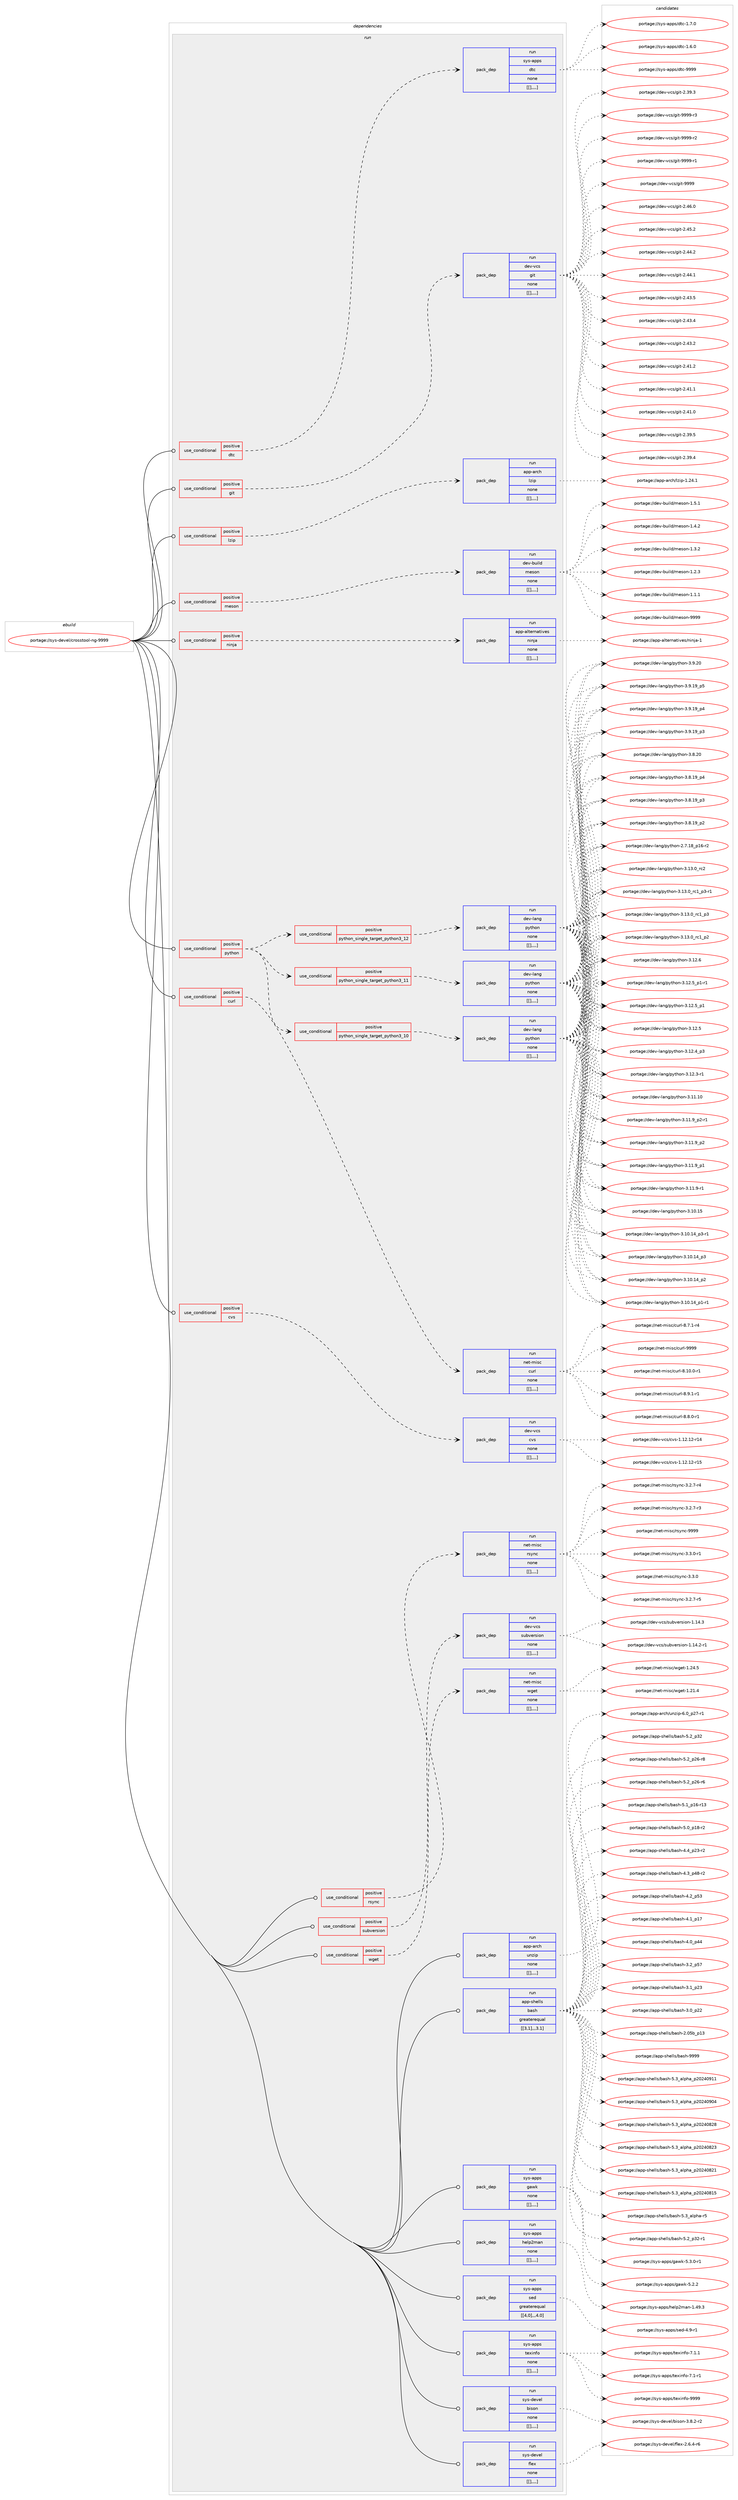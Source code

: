 digraph prolog {

# *************
# Graph options
# *************

newrank=true;
concentrate=true;
compound=true;
graph [rankdir=LR,fontname=Helvetica,fontsize=10,ranksep=1.5];#, ranksep=2.5, nodesep=0.2];
edge  [arrowhead=vee];
node  [fontname=Helvetica,fontsize=10];

# **********
# The ebuild
# **********

subgraph cluster_leftcol {
color=gray;
label=<<i>ebuild</i>>;
id [label="portage://sys-devel/crosstool-ng-9999", color=red, width=4, href="../sys-devel/crosstool-ng-9999.svg"];
}

# ****************
# The dependencies
# ****************

subgraph cluster_midcol {
color=gray;
label=<<i>dependencies</i>>;
subgraph cluster_compile {
fillcolor="#eeeeee";
style=filled;
label=<<i>compile</i>>;
}
subgraph cluster_compileandrun {
fillcolor="#eeeeee";
style=filled;
label=<<i>compile and run</i>>;
}
subgraph cluster_run {
fillcolor="#eeeeee";
style=filled;
label=<<i>run</i>>;
subgraph cond119744 {
dependency451014 [label=<<TABLE BORDER="0" CELLBORDER="1" CELLSPACING="0" CELLPADDING="4"><TR><TD ROWSPAN="3" CELLPADDING="10">use_conditional</TD></TR><TR><TD>positive</TD></TR><TR><TD>curl</TD></TR></TABLE>>, shape=none, color=red];
subgraph pack328189 {
dependency451015 [label=<<TABLE BORDER="0" CELLBORDER="1" CELLSPACING="0" CELLPADDING="4" WIDTH="220"><TR><TD ROWSPAN="6" CELLPADDING="30">pack_dep</TD></TR><TR><TD WIDTH="110">run</TD></TR><TR><TD>net-misc</TD></TR><TR><TD>curl</TD></TR><TR><TD>none</TD></TR><TR><TD>[[],,,,]</TD></TR></TABLE>>, shape=none, color=blue];
}
dependency451014:e -> dependency451015:w [weight=20,style="dashed",arrowhead="vee"];
}
id:e -> dependency451014:w [weight=20,style="solid",arrowhead="odot"];
subgraph cond119745 {
dependency451016 [label=<<TABLE BORDER="0" CELLBORDER="1" CELLSPACING="0" CELLPADDING="4"><TR><TD ROWSPAN="3" CELLPADDING="10">use_conditional</TD></TR><TR><TD>positive</TD></TR><TR><TD>cvs</TD></TR></TABLE>>, shape=none, color=red];
subgraph pack328190 {
dependency451017 [label=<<TABLE BORDER="0" CELLBORDER="1" CELLSPACING="0" CELLPADDING="4" WIDTH="220"><TR><TD ROWSPAN="6" CELLPADDING="30">pack_dep</TD></TR><TR><TD WIDTH="110">run</TD></TR><TR><TD>dev-vcs</TD></TR><TR><TD>cvs</TD></TR><TR><TD>none</TD></TR><TR><TD>[[],,,,]</TD></TR></TABLE>>, shape=none, color=blue];
}
dependency451016:e -> dependency451017:w [weight=20,style="dashed",arrowhead="vee"];
}
id:e -> dependency451016:w [weight=20,style="solid",arrowhead="odot"];
subgraph cond119746 {
dependency451018 [label=<<TABLE BORDER="0" CELLBORDER="1" CELLSPACING="0" CELLPADDING="4"><TR><TD ROWSPAN="3" CELLPADDING="10">use_conditional</TD></TR><TR><TD>positive</TD></TR><TR><TD>dtc</TD></TR></TABLE>>, shape=none, color=red];
subgraph pack328191 {
dependency451019 [label=<<TABLE BORDER="0" CELLBORDER="1" CELLSPACING="0" CELLPADDING="4" WIDTH="220"><TR><TD ROWSPAN="6" CELLPADDING="30">pack_dep</TD></TR><TR><TD WIDTH="110">run</TD></TR><TR><TD>sys-apps</TD></TR><TR><TD>dtc</TD></TR><TR><TD>none</TD></TR><TR><TD>[[],,,,]</TD></TR></TABLE>>, shape=none, color=blue];
}
dependency451018:e -> dependency451019:w [weight=20,style="dashed",arrowhead="vee"];
}
id:e -> dependency451018:w [weight=20,style="solid",arrowhead="odot"];
subgraph cond119747 {
dependency451020 [label=<<TABLE BORDER="0" CELLBORDER="1" CELLSPACING="0" CELLPADDING="4"><TR><TD ROWSPAN="3" CELLPADDING="10">use_conditional</TD></TR><TR><TD>positive</TD></TR><TR><TD>git</TD></TR></TABLE>>, shape=none, color=red];
subgraph pack328192 {
dependency451021 [label=<<TABLE BORDER="0" CELLBORDER="1" CELLSPACING="0" CELLPADDING="4" WIDTH="220"><TR><TD ROWSPAN="6" CELLPADDING="30">pack_dep</TD></TR><TR><TD WIDTH="110">run</TD></TR><TR><TD>dev-vcs</TD></TR><TR><TD>git</TD></TR><TR><TD>none</TD></TR><TR><TD>[[],,,,]</TD></TR></TABLE>>, shape=none, color=blue];
}
dependency451020:e -> dependency451021:w [weight=20,style="dashed",arrowhead="vee"];
}
id:e -> dependency451020:w [weight=20,style="solid",arrowhead="odot"];
subgraph cond119748 {
dependency451022 [label=<<TABLE BORDER="0" CELLBORDER="1" CELLSPACING="0" CELLPADDING="4"><TR><TD ROWSPAN="3" CELLPADDING="10">use_conditional</TD></TR><TR><TD>positive</TD></TR><TR><TD>lzip</TD></TR></TABLE>>, shape=none, color=red];
subgraph pack328193 {
dependency451023 [label=<<TABLE BORDER="0" CELLBORDER="1" CELLSPACING="0" CELLPADDING="4" WIDTH="220"><TR><TD ROWSPAN="6" CELLPADDING="30">pack_dep</TD></TR><TR><TD WIDTH="110">run</TD></TR><TR><TD>app-arch</TD></TR><TR><TD>lzip</TD></TR><TR><TD>none</TD></TR><TR><TD>[[],,,,]</TD></TR></TABLE>>, shape=none, color=blue];
}
dependency451022:e -> dependency451023:w [weight=20,style="dashed",arrowhead="vee"];
}
id:e -> dependency451022:w [weight=20,style="solid",arrowhead="odot"];
subgraph cond119749 {
dependency451024 [label=<<TABLE BORDER="0" CELLBORDER="1" CELLSPACING="0" CELLPADDING="4"><TR><TD ROWSPAN="3" CELLPADDING="10">use_conditional</TD></TR><TR><TD>positive</TD></TR><TR><TD>meson</TD></TR></TABLE>>, shape=none, color=red];
subgraph pack328194 {
dependency451025 [label=<<TABLE BORDER="0" CELLBORDER="1" CELLSPACING="0" CELLPADDING="4" WIDTH="220"><TR><TD ROWSPAN="6" CELLPADDING="30">pack_dep</TD></TR><TR><TD WIDTH="110">run</TD></TR><TR><TD>dev-build</TD></TR><TR><TD>meson</TD></TR><TR><TD>none</TD></TR><TR><TD>[[],,,,]</TD></TR></TABLE>>, shape=none, color=blue];
}
dependency451024:e -> dependency451025:w [weight=20,style="dashed",arrowhead="vee"];
}
id:e -> dependency451024:w [weight=20,style="solid",arrowhead="odot"];
subgraph cond119750 {
dependency451026 [label=<<TABLE BORDER="0" CELLBORDER="1" CELLSPACING="0" CELLPADDING="4"><TR><TD ROWSPAN="3" CELLPADDING="10">use_conditional</TD></TR><TR><TD>positive</TD></TR><TR><TD>ninja</TD></TR></TABLE>>, shape=none, color=red];
subgraph pack328195 {
dependency451027 [label=<<TABLE BORDER="0" CELLBORDER="1" CELLSPACING="0" CELLPADDING="4" WIDTH="220"><TR><TD ROWSPAN="6" CELLPADDING="30">pack_dep</TD></TR><TR><TD WIDTH="110">run</TD></TR><TR><TD>app-alternatives</TD></TR><TR><TD>ninja</TD></TR><TR><TD>none</TD></TR><TR><TD>[[],,,,]</TD></TR></TABLE>>, shape=none, color=blue];
}
dependency451026:e -> dependency451027:w [weight=20,style="dashed",arrowhead="vee"];
}
id:e -> dependency451026:w [weight=20,style="solid",arrowhead="odot"];
subgraph cond119751 {
dependency451028 [label=<<TABLE BORDER="0" CELLBORDER="1" CELLSPACING="0" CELLPADDING="4"><TR><TD ROWSPAN="3" CELLPADDING="10">use_conditional</TD></TR><TR><TD>positive</TD></TR><TR><TD>python</TD></TR></TABLE>>, shape=none, color=red];
subgraph cond119752 {
dependency451029 [label=<<TABLE BORDER="0" CELLBORDER="1" CELLSPACING="0" CELLPADDING="4"><TR><TD ROWSPAN="3" CELLPADDING="10">use_conditional</TD></TR><TR><TD>positive</TD></TR><TR><TD>python_single_target_python3_10</TD></TR></TABLE>>, shape=none, color=red];
subgraph pack328196 {
dependency451030 [label=<<TABLE BORDER="0" CELLBORDER="1" CELLSPACING="0" CELLPADDING="4" WIDTH="220"><TR><TD ROWSPAN="6" CELLPADDING="30">pack_dep</TD></TR><TR><TD WIDTH="110">run</TD></TR><TR><TD>dev-lang</TD></TR><TR><TD>python</TD></TR><TR><TD>none</TD></TR><TR><TD>[[],,,,]</TD></TR></TABLE>>, shape=none, color=blue];
}
dependency451029:e -> dependency451030:w [weight=20,style="dashed",arrowhead="vee"];
}
dependency451028:e -> dependency451029:w [weight=20,style="dashed",arrowhead="vee"];
subgraph cond119753 {
dependency451031 [label=<<TABLE BORDER="0" CELLBORDER="1" CELLSPACING="0" CELLPADDING="4"><TR><TD ROWSPAN="3" CELLPADDING="10">use_conditional</TD></TR><TR><TD>positive</TD></TR><TR><TD>python_single_target_python3_11</TD></TR></TABLE>>, shape=none, color=red];
subgraph pack328197 {
dependency451032 [label=<<TABLE BORDER="0" CELLBORDER="1" CELLSPACING="0" CELLPADDING="4" WIDTH="220"><TR><TD ROWSPAN="6" CELLPADDING="30">pack_dep</TD></TR><TR><TD WIDTH="110">run</TD></TR><TR><TD>dev-lang</TD></TR><TR><TD>python</TD></TR><TR><TD>none</TD></TR><TR><TD>[[],,,,]</TD></TR></TABLE>>, shape=none, color=blue];
}
dependency451031:e -> dependency451032:w [weight=20,style="dashed",arrowhead="vee"];
}
dependency451028:e -> dependency451031:w [weight=20,style="dashed",arrowhead="vee"];
subgraph cond119754 {
dependency451033 [label=<<TABLE BORDER="0" CELLBORDER="1" CELLSPACING="0" CELLPADDING="4"><TR><TD ROWSPAN="3" CELLPADDING="10">use_conditional</TD></TR><TR><TD>positive</TD></TR><TR><TD>python_single_target_python3_12</TD></TR></TABLE>>, shape=none, color=red];
subgraph pack328198 {
dependency451034 [label=<<TABLE BORDER="0" CELLBORDER="1" CELLSPACING="0" CELLPADDING="4" WIDTH="220"><TR><TD ROWSPAN="6" CELLPADDING="30">pack_dep</TD></TR><TR><TD WIDTH="110">run</TD></TR><TR><TD>dev-lang</TD></TR><TR><TD>python</TD></TR><TR><TD>none</TD></TR><TR><TD>[[],,,,]</TD></TR></TABLE>>, shape=none, color=blue];
}
dependency451033:e -> dependency451034:w [weight=20,style="dashed",arrowhead="vee"];
}
dependency451028:e -> dependency451033:w [weight=20,style="dashed",arrowhead="vee"];
}
id:e -> dependency451028:w [weight=20,style="solid",arrowhead="odot"];
subgraph cond119755 {
dependency451035 [label=<<TABLE BORDER="0" CELLBORDER="1" CELLSPACING="0" CELLPADDING="4"><TR><TD ROWSPAN="3" CELLPADDING="10">use_conditional</TD></TR><TR><TD>positive</TD></TR><TR><TD>rsync</TD></TR></TABLE>>, shape=none, color=red];
subgraph pack328199 {
dependency451036 [label=<<TABLE BORDER="0" CELLBORDER="1" CELLSPACING="0" CELLPADDING="4" WIDTH="220"><TR><TD ROWSPAN="6" CELLPADDING="30">pack_dep</TD></TR><TR><TD WIDTH="110">run</TD></TR><TR><TD>net-misc</TD></TR><TR><TD>rsync</TD></TR><TR><TD>none</TD></TR><TR><TD>[[],,,,]</TD></TR></TABLE>>, shape=none, color=blue];
}
dependency451035:e -> dependency451036:w [weight=20,style="dashed",arrowhead="vee"];
}
id:e -> dependency451035:w [weight=20,style="solid",arrowhead="odot"];
subgraph cond119756 {
dependency451037 [label=<<TABLE BORDER="0" CELLBORDER="1" CELLSPACING="0" CELLPADDING="4"><TR><TD ROWSPAN="3" CELLPADDING="10">use_conditional</TD></TR><TR><TD>positive</TD></TR><TR><TD>subversion</TD></TR></TABLE>>, shape=none, color=red];
subgraph pack328200 {
dependency451038 [label=<<TABLE BORDER="0" CELLBORDER="1" CELLSPACING="0" CELLPADDING="4" WIDTH="220"><TR><TD ROWSPAN="6" CELLPADDING="30">pack_dep</TD></TR><TR><TD WIDTH="110">run</TD></TR><TR><TD>dev-vcs</TD></TR><TR><TD>subversion</TD></TR><TR><TD>none</TD></TR><TR><TD>[[],,,,]</TD></TR></TABLE>>, shape=none, color=blue];
}
dependency451037:e -> dependency451038:w [weight=20,style="dashed",arrowhead="vee"];
}
id:e -> dependency451037:w [weight=20,style="solid",arrowhead="odot"];
subgraph cond119757 {
dependency451039 [label=<<TABLE BORDER="0" CELLBORDER="1" CELLSPACING="0" CELLPADDING="4"><TR><TD ROWSPAN="3" CELLPADDING="10">use_conditional</TD></TR><TR><TD>positive</TD></TR><TR><TD>wget</TD></TR></TABLE>>, shape=none, color=red];
subgraph pack328201 {
dependency451040 [label=<<TABLE BORDER="0" CELLBORDER="1" CELLSPACING="0" CELLPADDING="4" WIDTH="220"><TR><TD ROWSPAN="6" CELLPADDING="30">pack_dep</TD></TR><TR><TD WIDTH="110">run</TD></TR><TR><TD>net-misc</TD></TR><TR><TD>wget</TD></TR><TR><TD>none</TD></TR><TR><TD>[[],,,,]</TD></TR></TABLE>>, shape=none, color=blue];
}
dependency451039:e -> dependency451040:w [weight=20,style="dashed",arrowhead="vee"];
}
id:e -> dependency451039:w [weight=20,style="solid",arrowhead="odot"];
subgraph pack328202 {
dependency451041 [label=<<TABLE BORDER="0" CELLBORDER="1" CELLSPACING="0" CELLPADDING="4" WIDTH="220"><TR><TD ROWSPAN="6" CELLPADDING="30">pack_dep</TD></TR><TR><TD WIDTH="110">run</TD></TR><TR><TD>app-arch</TD></TR><TR><TD>unzip</TD></TR><TR><TD>none</TD></TR><TR><TD>[[],,,,]</TD></TR></TABLE>>, shape=none, color=blue];
}
id:e -> dependency451041:w [weight=20,style="solid",arrowhead="odot"];
subgraph pack328203 {
dependency451042 [label=<<TABLE BORDER="0" CELLBORDER="1" CELLSPACING="0" CELLPADDING="4" WIDTH="220"><TR><TD ROWSPAN="6" CELLPADDING="30">pack_dep</TD></TR><TR><TD WIDTH="110">run</TD></TR><TR><TD>app-shells</TD></TR><TR><TD>bash</TD></TR><TR><TD>greaterequal</TD></TR><TR><TD>[[3,1],,,3.1]</TD></TR></TABLE>>, shape=none, color=blue];
}
id:e -> dependency451042:w [weight=20,style="solid",arrowhead="odot"];
subgraph pack328204 {
dependency451043 [label=<<TABLE BORDER="0" CELLBORDER="1" CELLSPACING="0" CELLPADDING="4" WIDTH="220"><TR><TD ROWSPAN="6" CELLPADDING="30">pack_dep</TD></TR><TR><TD WIDTH="110">run</TD></TR><TR><TD>sys-apps</TD></TR><TR><TD>gawk</TD></TR><TR><TD>none</TD></TR><TR><TD>[[],,,,]</TD></TR></TABLE>>, shape=none, color=blue];
}
id:e -> dependency451043:w [weight=20,style="solid",arrowhead="odot"];
subgraph pack328205 {
dependency451044 [label=<<TABLE BORDER="0" CELLBORDER="1" CELLSPACING="0" CELLPADDING="4" WIDTH="220"><TR><TD ROWSPAN="6" CELLPADDING="30">pack_dep</TD></TR><TR><TD WIDTH="110">run</TD></TR><TR><TD>sys-apps</TD></TR><TR><TD>help2man</TD></TR><TR><TD>none</TD></TR><TR><TD>[[],,,,]</TD></TR></TABLE>>, shape=none, color=blue];
}
id:e -> dependency451044:w [weight=20,style="solid",arrowhead="odot"];
subgraph pack328206 {
dependency451045 [label=<<TABLE BORDER="0" CELLBORDER="1" CELLSPACING="0" CELLPADDING="4" WIDTH="220"><TR><TD ROWSPAN="6" CELLPADDING="30">pack_dep</TD></TR><TR><TD WIDTH="110">run</TD></TR><TR><TD>sys-apps</TD></TR><TR><TD>sed</TD></TR><TR><TD>greaterequal</TD></TR><TR><TD>[[4,0],,,4.0]</TD></TR></TABLE>>, shape=none, color=blue];
}
id:e -> dependency451045:w [weight=20,style="solid",arrowhead="odot"];
subgraph pack328207 {
dependency451046 [label=<<TABLE BORDER="0" CELLBORDER="1" CELLSPACING="0" CELLPADDING="4" WIDTH="220"><TR><TD ROWSPAN="6" CELLPADDING="30">pack_dep</TD></TR><TR><TD WIDTH="110">run</TD></TR><TR><TD>sys-apps</TD></TR><TR><TD>texinfo</TD></TR><TR><TD>none</TD></TR><TR><TD>[[],,,,]</TD></TR></TABLE>>, shape=none, color=blue];
}
id:e -> dependency451046:w [weight=20,style="solid",arrowhead="odot"];
subgraph pack328208 {
dependency451047 [label=<<TABLE BORDER="0" CELLBORDER="1" CELLSPACING="0" CELLPADDING="4" WIDTH="220"><TR><TD ROWSPAN="6" CELLPADDING="30">pack_dep</TD></TR><TR><TD WIDTH="110">run</TD></TR><TR><TD>sys-devel</TD></TR><TR><TD>bison</TD></TR><TR><TD>none</TD></TR><TR><TD>[[],,,,]</TD></TR></TABLE>>, shape=none, color=blue];
}
id:e -> dependency451047:w [weight=20,style="solid",arrowhead="odot"];
subgraph pack328209 {
dependency451048 [label=<<TABLE BORDER="0" CELLBORDER="1" CELLSPACING="0" CELLPADDING="4" WIDTH="220"><TR><TD ROWSPAN="6" CELLPADDING="30">pack_dep</TD></TR><TR><TD WIDTH="110">run</TD></TR><TR><TD>sys-devel</TD></TR><TR><TD>flex</TD></TR><TR><TD>none</TD></TR><TR><TD>[[],,,,]</TD></TR></TABLE>>, shape=none, color=blue];
}
id:e -> dependency451048:w [weight=20,style="solid",arrowhead="odot"];
}
}

# **************
# The candidates
# **************

subgraph cluster_choices {
rank=same;
color=gray;
label=<<i>candidates</i>>;

subgraph choice328189 {
color=black;
nodesep=1;
choice110101116451091051159947991171141084557575757 [label="portage://net-misc/curl-9999", color=red, width=4,href="../net-misc/curl-9999.svg"];
choice11010111645109105115994799117114108455646494846484511449 [label="portage://net-misc/curl-8.10.0-r1", color=red, width=4,href="../net-misc/curl-8.10.0-r1.svg"];
choice110101116451091051159947991171141084556465746494511449 [label="portage://net-misc/curl-8.9.1-r1", color=red, width=4,href="../net-misc/curl-8.9.1-r1.svg"];
choice110101116451091051159947991171141084556465646484511449 [label="portage://net-misc/curl-8.8.0-r1", color=red, width=4,href="../net-misc/curl-8.8.0-r1.svg"];
choice110101116451091051159947991171141084556465546494511452 [label="portage://net-misc/curl-8.7.1-r4", color=red, width=4,href="../net-misc/curl-8.7.1-r4.svg"];
dependency451015:e -> choice110101116451091051159947991171141084557575757:w [style=dotted,weight="100"];
dependency451015:e -> choice11010111645109105115994799117114108455646494846484511449:w [style=dotted,weight="100"];
dependency451015:e -> choice110101116451091051159947991171141084556465746494511449:w [style=dotted,weight="100"];
dependency451015:e -> choice110101116451091051159947991171141084556465646484511449:w [style=dotted,weight="100"];
dependency451015:e -> choice110101116451091051159947991171141084556465546494511452:w [style=dotted,weight="100"];
}
subgraph choice328190 {
color=black;
nodesep=1;
choice100101118451189911547991181154549464950464950451144953 [label="portage://dev-vcs/cvs-1.12.12-r15", color=red, width=4,href="../dev-vcs/cvs-1.12.12-r15.svg"];
choice100101118451189911547991181154549464950464950451144952 [label="portage://dev-vcs/cvs-1.12.12-r14", color=red, width=4,href="../dev-vcs/cvs-1.12.12-r14.svg"];
dependency451017:e -> choice100101118451189911547991181154549464950464950451144953:w [style=dotted,weight="100"];
dependency451017:e -> choice100101118451189911547991181154549464950464950451144952:w [style=dotted,weight="100"];
}
subgraph choice328191 {
color=black;
nodesep=1;
choice115121115459711211211547100116994557575757 [label="portage://sys-apps/dtc-9999", color=red, width=4,href="../sys-apps/dtc-9999.svg"];
choice11512111545971121121154710011699454946554648 [label="portage://sys-apps/dtc-1.7.0", color=red, width=4,href="../sys-apps/dtc-1.7.0.svg"];
choice11512111545971121121154710011699454946544648 [label="portage://sys-apps/dtc-1.6.0", color=red, width=4,href="../sys-apps/dtc-1.6.0.svg"];
dependency451019:e -> choice115121115459711211211547100116994557575757:w [style=dotted,weight="100"];
dependency451019:e -> choice11512111545971121121154710011699454946554648:w [style=dotted,weight="100"];
dependency451019:e -> choice11512111545971121121154710011699454946544648:w [style=dotted,weight="100"];
}
subgraph choice328192 {
color=black;
nodesep=1;
choice10010111845118991154710310511645575757574511451 [label="portage://dev-vcs/git-9999-r3", color=red, width=4,href="../dev-vcs/git-9999-r3.svg"];
choice10010111845118991154710310511645575757574511450 [label="portage://dev-vcs/git-9999-r2", color=red, width=4,href="../dev-vcs/git-9999-r2.svg"];
choice10010111845118991154710310511645575757574511449 [label="portage://dev-vcs/git-9999-r1", color=red, width=4,href="../dev-vcs/git-9999-r1.svg"];
choice1001011184511899115471031051164557575757 [label="portage://dev-vcs/git-9999", color=red, width=4,href="../dev-vcs/git-9999.svg"];
choice10010111845118991154710310511645504652544648 [label="portage://dev-vcs/git-2.46.0", color=red, width=4,href="../dev-vcs/git-2.46.0.svg"];
choice10010111845118991154710310511645504652534650 [label="portage://dev-vcs/git-2.45.2", color=red, width=4,href="../dev-vcs/git-2.45.2.svg"];
choice10010111845118991154710310511645504652524650 [label="portage://dev-vcs/git-2.44.2", color=red, width=4,href="../dev-vcs/git-2.44.2.svg"];
choice10010111845118991154710310511645504652524649 [label="portage://dev-vcs/git-2.44.1", color=red, width=4,href="../dev-vcs/git-2.44.1.svg"];
choice10010111845118991154710310511645504652514653 [label="portage://dev-vcs/git-2.43.5", color=red, width=4,href="../dev-vcs/git-2.43.5.svg"];
choice10010111845118991154710310511645504652514652 [label="portage://dev-vcs/git-2.43.4", color=red, width=4,href="../dev-vcs/git-2.43.4.svg"];
choice10010111845118991154710310511645504652514650 [label="portage://dev-vcs/git-2.43.2", color=red, width=4,href="../dev-vcs/git-2.43.2.svg"];
choice10010111845118991154710310511645504652494650 [label="portage://dev-vcs/git-2.41.2", color=red, width=4,href="../dev-vcs/git-2.41.2.svg"];
choice10010111845118991154710310511645504652494649 [label="portage://dev-vcs/git-2.41.1", color=red, width=4,href="../dev-vcs/git-2.41.1.svg"];
choice10010111845118991154710310511645504652494648 [label="portage://dev-vcs/git-2.41.0", color=red, width=4,href="../dev-vcs/git-2.41.0.svg"];
choice10010111845118991154710310511645504651574653 [label="portage://dev-vcs/git-2.39.5", color=red, width=4,href="../dev-vcs/git-2.39.5.svg"];
choice10010111845118991154710310511645504651574652 [label="portage://dev-vcs/git-2.39.4", color=red, width=4,href="../dev-vcs/git-2.39.4.svg"];
choice10010111845118991154710310511645504651574651 [label="portage://dev-vcs/git-2.39.3", color=red, width=4,href="../dev-vcs/git-2.39.3.svg"];
dependency451021:e -> choice10010111845118991154710310511645575757574511451:w [style=dotted,weight="100"];
dependency451021:e -> choice10010111845118991154710310511645575757574511450:w [style=dotted,weight="100"];
dependency451021:e -> choice10010111845118991154710310511645575757574511449:w [style=dotted,weight="100"];
dependency451021:e -> choice1001011184511899115471031051164557575757:w [style=dotted,weight="100"];
dependency451021:e -> choice10010111845118991154710310511645504652544648:w [style=dotted,weight="100"];
dependency451021:e -> choice10010111845118991154710310511645504652534650:w [style=dotted,weight="100"];
dependency451021:e -> choice10010111845118991154710310511645504652524650:w [style=dotted,weight="100"];
dependency451021:e -> choice10010111845118991154710310511645504652524649:w [style=dotted,weight="100"];
dependency451021:e -> choice10010111845118991154710310511645504652514653:w [style=dotted,weight="100"];
dependency451021:e -> choice10010111845118991154710310511645504652514652:w [style=dotted,weight="100"];
dependency451021:e -> choice10010111845118991154710310511645504652514650:w [style=dotted,weight="100"];
dependency451021:e -> choice10010111845118991154710310511645504652494650:w [style=dotted,weight="100"];
dependency451021:e -> choice10010111845118991154710310511645504652494649:w [style=dotted,weight="100"];
dependency451021:e -> choice10010111845118991154710310511645504652494648:w [style=dotted,weight="100"];
dependency451021:e -> choice10010111845118991154710310511645504651574653:w [style=dotted,weight="100"];
dependency451021:e -> choice10010111845118991154710310511645504651574652:w [style=dotted,weight="100"];
dependency451021:e -> choice10010111845118991154710310511645504651574651:w [style=dotted,weight="100"];
}
subgraph choice328193 {
color=black;
nodesep=1;
choice971121124597114991044710812210511245494650524649 [label="portage://app-arch/lzip-1.24.1", color=red, width=4,href="../app-arch/lzip-1.24.1.svg"];
dependency451023:e -> choice971121124597114991044710812210511245494650524649:w [style=dotted,weight="100"];
}
subgraph choice328194 {
color=black;
nodesep=1;
choice1001011184598117105108100471091011151111104557575757 [label="portage://dev-build/meson-9999", color=red, width=4,href="../dev-build/meson-9999.svg"];
choice100101118459811710510810047109101115111110454946534649 [label="portage://dev-build/meson-1.5.1", color=red, width=4,href="../dev-build/meson-1.5.1.svg"];
choice100101118459811710510810047109101115111110454946524650 [label="portage://dev-build/meson-1.4.2", color=red, width=4,href="../dev-build/meson-1.4.2.svg"];
choice100101118459811710510810047109101115111110454946514650 [label="portage://dev-build/meson-1.3.2", color=red, width=4,href="../dev-build/meson-1.3.2.svg"];
choice100101118459811710510810047109101115111110454946504651 [label="portage://dev-build/meson-1.2.3", color=red, width=4,href="../dev-build/meson-1.2.3.svg"];
choice100101118459811710510810047109101115111110454946494649 [label="portage://dev-build/meson-1.1.1", color=red, width=4,href="../dev-build/meson-1.1.1.svg"];
dependency451025:e -> choice1001011184598117105108100471091011151111104557575757:w [style=dotted,weight="100"];
dependency451025:e -> choice100101118459811710510810047109101115111110454946534649:w [style=dotted,weight="100"];
dependency451025:e -> choice100101118459811710510810047109101115111110454946524650:w [style=dotted,weight="100"];
dependency451025:e -> choice100101118459811710510810047109101115111110454946514650:w [style=dotted,weight="100"];
dependency451025:e -> choice100101118459811710510810047109101115111110454946504651:w [style=dotted,weight="100"];
dependency451025:e -> choice100101118459811710510810047109101115111110454946494649:w [style=dotted,weight="100"];
}
subgraph choice328195 {
color=black;
nodesep=1;
choice9711211245971081161011141109711610511810111547110105110106974549 [label="portage://app-alternatives/ninja-1", color=red, width=4,href="../app-alternatives/ninja-1.svg"];
dependency451027:e -> choice9711211245971081161011141109711610511810111547110105110106974549:w [style=dotted,weight="100"];
}
subgraph choice328196 {
color=black;
nodesep=1;
choice10010111845108971101034711212111610411111045514649514648951149950 [label="portage://dev-lang/python-3.13.0_rc2", color=red, width=4,href="../dev-lang/python-3.13.0_rc2.svg"];
choice1001011184510897110103471121211161041111104551464951464895114994995112514511449 [label="portage://dev-lang/python-3.13.0_rc1_p3-r1", color=red, width=4,href="../dev-lang/python-3.13.0_rc1_p3-r1.svg"];
choice100101118451089711010347112121116104111110455146495146489511499499511251 [label="portage://dev-lang/python-3.13.0_rc1_p3", color=red, width=4,href="../dev-lang/python-3.13.0_rc1_p3.svg"];
choice100101118451089711010347112121116104111110455146495146489511499499511250 [label="portage://dev-lang/python-3.13.0_rc1_p2", color=red, width=4,href="../dev-lang/python-3.13.0_rc1_p2.svg"];
choice10010111845108971101034711212111610411111045514649504654 [label="portage://dev-lang/python-3.12.6", color=red, width=4,href="../dev-lang/python-3.12.6.svg"];
choice1001011184510897110103471121211161041111104551464950465395112494511449 [label="portage://dev-lang/python-3.12.5_p1-r1", color=red, width=4,href="../dev-lang/python-3.12.5_p1-r1.svg"];
choice100101118451089711010347112121116104111110455146495046539511249 [label="portage://dev-lang/python-3.12.5_p1", color=red, width=4,href="../dev-lang/python-3.12.5_p1.svg"];
choice10010111845108971101034711212111610411111045514649504653 [label="portage://dev-lang/python-3.12.5", color=red, width=4,href="../dev-lang/python-3.12.5.svg"];
choice100101118451089711010347112121116104111110455146495046529511251 [label="portage://dev-lang/python-3.12.4_p3", color=red, width=4,href="../dev-lang/python-3.12.4_p3.svg"];
choice100101118451089711010347112121116104111110455146495046514511449 [label="portage://dev-lang/python-3.12.3-r1", color=red, width=4,href="../dev-lang/python-3.12.3-r1.svg"];
choice1001011184510897110103471121211161041111104551464949464948 [label="portage://dev-lang/python-3.11.10", color=red, width=4,href="../dev-lang/python-3.11.10.svg"];
choice1001011184510897110103471121211161041111104551464949465795112504511449 [label="portage://dev-lang/python-3.11.9_p2-r1", color=red, width=4,href="../dev-lang/python-3.11.9_p2-r1.svg"];
choice100101118451089711010347112121116104111110455146494946579511250 [label="portage://dev-lang/python-3.11.9_p2", color=red, width=4,href="../dev-lang/python-3.11.9_p2.svg"];
choice100101118451089711010347112121116104111110455146494946579511249 [label="portage://dev-lang/python-3.11.9_p1", color=red, width=4,href="../dev-lang/python-3.11.9_p1.svg"];
choice100101118451089711010347112121116104111110455146494946574511449 [label="portage://dev-lang/python-3.11.9-r1", color=red, width=4,href="../dev-lang/python-3.11.9-r1.svg"];
choice1001011184510897110103471121211161041111104551464948464953 [label="portage://dev-lang/python-3.10.15", color=red, width=4,href="../dev-lang/python-3.10.15.svg"];
choice100101118451089711010347112121116104111110455146494846495295112514511449 [label="portage://dev-lang/python-3.10.14_p3-r1", color=red, width=4,href="../dev-lang/python-3.10.14_p3-r1.svg"];
choice10010111845108971101034711212111610411111045514649484649529511251 [label="portage://dev-lang/python-3.10.14_p3", color=red, width=4,href="../dev-lang/python-3.10.14_p3.svg"];
choice10010111845108971101034711212111610411111045514649484649529511250 [label="portage://dev-lang/python-3.10.14_p2", color=red, width=4,href="../dev-lang/python-3.10.14_p2.svg"];
choice100101118451089711010347112121116104111110455146494846495295112494511449 [label="portage://dev-lang/python-3.10.14_p1-r1", color=red, width=4,href="../dev-lang/python-3.10.14_p1-r1.svg"];
choice10010111845108971101034711212111610411111045514657465048 [label="portage://dev-lang/python-3.9.20", color=red, width=4,href="../dev-lang/python-3.9.20.svg"];
choice100101118451089711010347112121116104111110455146574649579511253 [label="portage://dev-lang/python-3.9.19_p5", color=red, width=4,href="../dev-lang/python-3.9.19_p5.svg"];
choice100101118451089711010347112121116104111110455146574649579511252 [label="portage://dev-lang/python-3.9.19_p4", color=red, width=4,href="../dev-lang/python-3.9.19_p4.svg"];
choice100101118451089711010347112121116104111110455146574649579511251 [label="portage://dev-lang/python-3.9.19_p3", color=red, width=4,href="../dev-lang/python-3.9.19_p3.svg"];
choice10010111845108971101034711212111610411111045514656465048 [label="portage://dev-lang/python-3.8.20", color=red, width=4,href="../dev-lang/python-3.8.20.svg"];
choice100101118451089711010347112121116104111110455146564649579511252 [label="portage://dev-lang/python-3.8.19_p4", color=red, width=4,href="../dev-lang/python-3.8.19_p4.svg"];
choice100101118451089711010347112121116104111110455146564649579511251 [label="portage://dev-lang/python-3.8.19_p3", color=red, width=4,href="../dev-lang/python-3.8.19_p3.svg"];
choice100101118451089711010347112121116104111110455146564649579511250 [label="portage://dev-lang/python-3.8.19_p2", color=red, width=4,href="../dev-lang/python-3.8.19_p2.svg"];
choice100101118451089711010347112121116104111110455046554649569511249544511450 [label="portage://dev-lang/python-2.7.18_p16-r2", color=red, width=4,href="../dev-lang/python-2.7.18_p16-r2.svg"];
dependency451030:e -> choice10010111845108971101034711212111610411111045514649514648951149950:w [style=dotted,weight="100"];
dependency451030:e -> choice1001011184510897110103471121211161041111104551464951464895114994995112514511449:w [style=dotted,weight="100"];
dependency451030:e -> choice100101118451089711010347112121116104111110455146495146489511499499511251:w [style=dotted,weight="100"];
dependency451030:e -> choice100101118451089711010347112121116104111110455146495146489511499499511250:w [style=dotted,weight="100"];
dependency451030:e -> choice10010111845108971101034711212111610411111045514649504654:w [style=dotted,weight="100"];
dependency451030:e -> choice1001011184510897110103471121211161041111104551464950465395112494511449:w [style=dotted,weight="100"];
dependency451030:e -> choice100101118451089711010347112121116104111110455146495046539511249:w [style=dotted,weight="100"];
dependency451030:e -> choice10010111845108971101034711212111610411111045514649504653:w [style=dotted,weight="100"];
dependency451030:e -> choice100101118451089711010347112121116104111110455146495046529511251:w [style=dotted,weight="100"];
dependency451030:e -> choice100101118451089711010347112121116104111110455146495046514511449:w [style=dotted,weight="100"];
dependency451030:e -> choice1001011184510897110103471121211161041111104551464949464948:w [style=dotted,weight="100"];
dependency451030:e -> choice1001011184510897110103471121211161041111104551464949465795112504511449:w [style=dotted,weight="100"];
dependency451030:e -> choice100101118451089711010347112121116104111110455146494946579511250:w [style=dotted,weight="100"];
dependency451030:e -> choice100101118451089711010347112121116104111110455146494946579511249:w [style=dotted,weight="100"];
dependency451030:e -> choice100101118451089711010347112121116104111110455146494946574511449:w [style=dotted,weight="100"];
dependency451030:e -> choice1001011184510897110103471121211161041111104551464948464953:w [style=dotted,weight="100"];
dependency451030:e -> choice100101118451089711010347112121116104111110455146494846495295112514511449:w [style=dotted,weight="100"];
dependency451030:e -> choice10010111845108971101034711212111610411111045514649484649529511251:w [style=dotted,weight="100"];
dependency451030:e -> choice10010111845108971101034711212111610411111045514649484649529511250:w [style=dotted,weight="100"];
dependency451030:e -> choice100101118451089711010347112121116104111110455146494846495295112494511449:w [style=dotted,weight="100"];
dependency451030:e -> choice10010111845108971101034711212111610411111045514657465048:w [style=dotted,weight="100"];
dependency451030:e -> choice100101118451089711010347112121116104111110455146574649579511253:w [style=dotted,weight="100"];
dependency451030:e -> choice100101118451089711010347112121116104111110455146574649579511252:w [style=dotted,weight="100"];
dependency451030:e -> choice100101118451089711010347112121116104111110455146574649579511251:w [style=dotted,weight="100"];
dependency451030:e -> choice10010111845108971101034711212111610411111045514656465048:w [style=dotted,weight="100"];
dependency451030:e -> choice100101118451089711010347112121116104111110455146564649579511252:w [style=dotted,weight="100"];
dependency451030:e -> choice100101118451089711010347112121116104111110455146564649579511251:w [style=dotted,weight="100"];
dependency451030:e -> choice100101118451089711010347112121116104111110455146564649579511250:w [style=dotted,weight="100"];
dependency451030:e -> choice100101118451089711010347112121116104111110455046554649569511249544511450:w [style=dotted,weight="100"];
}
subgraph choice328197 {
color=black;
nodesep=1;
choice10010111845108971101034711212111610411111045514649514648951149950 [label="portage://dev-lang/python-3.13.0_rc2", color=red, width=4,href="../dev-lang/python-3.13.0_rc2.svg"];
choice1001011184510897110103471121211161041111104551464951464895114994995112514511449 [label="portage://dev-lang/python-3.13.0_rc1_p3-r1", color=red, width=4,href="../dev-lang/python-3.13.0_rc1_p3-r1.svg"];
choice100101118451089711010347112121116104111110455146495146489511499499511251 [label="portage://dev-lang/python-3.13.0_rc1_p3", color=red, width=4,href="../dev-lang/python-3.13.0_rc1_p3.svg"];
choice100101118451089711010347112121116104111110455146495146489511499499511250 [label="portage://dev-lang/python-3.13.0_rc1_p2", color=red, width=4,href="../dev-lang/python-3.13.0_rc1_p2.svg"];
choice10010111845108971101034711212111610411111045514649504654 [label="portage://dev-lang/python-3.12.6", color=red, width=4,href="../dev-lang/python-3.12.6.svg"];
choice1001011184510897110103471121211161041111104551464950465395112494511449 [label="portage://dev-lang/python-3.12.5_p1-r1", color=red, width=4,href="../dev-lang/python-3.12.5_p1-r1.svg"];
choice100101118451089711010347112121116104111110455146495046539511249 [label="portage://dev-lang/python-3.12.5_p1", color=red, width=4,href="../dev-lang/python-3.12.5_p1.svg"];
choice10010111845108971101034711212111610411111045514649504653 [label="portage://dev-lang/python-3.12.5", color=red, width=4,href="../dev-lang/python-3.12.5.svg"];
choice100101118451089711010347112121116104111110455146495046529511251 [label="portage://dev-lang/python-3.12.4_p3", color=red, width=4,href="../dev-lang/python-3.12.4_p3.svg"];
choice100101118451089711010347112121116104111110455146495046514511449 [label="portage://dev-lang/python-3.12.3-r1", color=red, width=4,href="../dev-lang/python-3.12.3-r1.svg"];
choice1001011184510897110103471121211161041111104551464949464948 [label="portage://dev-lang/python-3.11.10", color=red, width=4,href="../dev-lang/python-3.11.10.svg"];
choice1001011184510897110103471121211161041111104551464949465795112504511449 [label="portage://dev-lang/python-3.11.9_p2-r1", color=red, width=4,href="../dev-lang/python-3.11.9_p2-r1.svg"];
choice100101118451089711010347112121116104111110455146494946579511250 [label="portage://dev-lang/python-3.11.9_p2", color=red, width=4,href="../dev-lang/python-3.11.9_p2.svg"];
choice100101118451089711010347112121116104111110455146494946579511249 [label="portage://dev-lang/python-3.11.9_p1", color=red, width=4,href="../dev-lang/python-3.11.9_p1.svg"];
choice100101118451089711010347112121116104111110455146494946574511449 [label="portage://dev-lang/python-3.11.9-r1", color=red, width=4,href="../dev-lang/python-3.11.9-r1.svg"];
choice1001011184510897110103471121211161041111104551464948464953 [label="portage://dev-lang/python-3.10.15", color=red, width=4,href="../dev-lang/python-3.10.15.svg"];
choice100101118451089711010347112121116104111110455146494846495295112514511449 [label="portage://dev-lang/python-3.10.14_p3-r1", color=red, width=4,href="../dev-lang/python-3.10.14_p3-r1.svg"];
choice10010111845108971101034711212111610411111045514649484649529511251 [label="portage://dev-lang/python-3.10.14_p3", color=red, width=4,href="../dev-lang/python-3.10.14_p3.svg"];
choice10010111845108971101034711212111610411111045514649484649529511250 [label="portage://dev-lang/python-3.10.14_p2", color=red, width=4,href="../dev-lang/python-3.10.14_p2.svg"];
choice100101118451089711010347112121116104111110455146494846495295112494511449 [label="portage://dev-lang/python-3.10.14_p1-r1", color=red, width=4,href="../dev-lang/python-3.10.14_p1-r1.svg"];
choice10010111845108971101034711212111610411111045514657465048 [label="portage://dev-lang/python-3.9.20", color=red, width=4,href="../dev-lang/python-3.9.20.svg"];
choice100101118451089711010347112121116104111110455146574649579511253 [label="portage://dev-lang/python-3.9.19_p5", color=red, width=4,href="../dev-lang/python-3.9.19_p5.svg"];
choice100101118451089711010347112121116104111110455146574649579511252 [label="portage://dev-lang/python-3.9.19_p4", color=red, width=4,href="../dev-lang/python-3.9.19_p4.svg"];
choice100101118451089711010347112121116104111110455146574649579511251 [label="portage://dev-lang/python-3.9.19_p3", color=red, width=4,href="../dev-lang/python-3.9.19_p3.svg"];
choice10010111845108971101034711212111610411111045514656465048 [label="portage://dev-lang/python-3.8.20", color=red, width=4,href="../dev-lang/python-3.8.20.svg"];
choice100101118451089711010347112121116104111110455146564649579511252 [label="portage://dev-lang/python-3.8.19_p4", color=red, width=4,href="../dev-lang/python-3.8.19_p4.svg"];
choice100101118451089711010347112121116104111110455146564649579511251 [label="portage://dev-lang/python-3.8.19_p3", color=red, width=4,href="../dev-lang/python-3.8.19_p3.svg"];
choice100101118451089711010347112121116104111110455146564649579511250 [label="portage://dev-lang/python-3.8.19_p2", color=red, width=4,href="../dev-lang/python-3.8.19_p2.svg"];
choice100101118451089711010347112121116104111110455046554649569511249544511450 [label="portage://dev-lang/python-2.7.18_p16-r2", color=red, width=4,href="../dev-lang/python-2.7.18_p16-r2.svg"];
dependency451032:e -> choice10010111845108971101034711212111610411111045514649514648951149950:w [style=dotted,weight="100"];
dependency451032:e -> choice1001011184510897110103471121211161041111104551464951464895114994995112514511449:w [style=dotted,weight="100"];
dependency451032:e -> choice100101118451089711010347112121116104111110455146495146489511499499511251:w [style=dotted,weight="100"];
dependency451032:e -> choice100101118451089711010347112121116104111110455146495146489511499499511250:w [style=dotted,weight="100"];
dependency451032:e -> choice10010111845108971101034711212111610411111045514649504654:w [style=dotted,weight="100"];
dependency451032:e -> choice1001011184510897110103471121211161041111104551464950465395112494511449:w [style=dotted,weight="100"];
dependency451032:e -> choice100101118451089711010347112121116104111110455146495046539511249:w [style=dotted,weight="100"];
dependency451032:e -> choice10010111845108971101034711212111610411111045514649504653:w [style=dotted,weight="100"];
dependency451032:e -> choice100101118451089711010347112121116104111110455146495046529511251:w [style=dotted,weight="100"];
dependency451032:e -> choice100101118451089711010347112121116104111110455146495046514511449:w [style=dotted,weight="100"];
dependency451032:e -> choice1001011184510897110103471121211161041111104551464949464948:w [style=dotted,weight="100"];
dependency451032:e -> choice1001011184510897110103471121211161041111104551464949465795112504511449:w [style=dotted,weight="100"];
dependency451032:e -> choice100101118451089711010347112121116104111110455146494946579511250:w [style=dotted,weight="100"];
dependency451032:e -> choice100101118451089711010347112121116104111110455146494946579511249:w [style=dotted,weight="100"];
dependency451032:e -> choice100101118451089711010347112121116104111110455146494946574511449:w [style=dotted,weight="100"];
dependency451032:e -> choice1001011184510897110103471121211161041111104551464948464953:w [style=dotted,weight="100"];
dependency451032:e -> choice100101118451089711010347112121116104111110455146494846495295112514511449:w [style=dotted,weight="100"];
dependency451032:e -> choice10010111845108971101034711212111610411111045514649484649529511251:w [style=dotted,weight="100"];
dependency451032:e -> choice10010111845108971101034711212111610411111045514649484649529511250:w [style=dotted,weight="100"];
dependency451032:e -> choice100101118451089711010347112121116104111110455146494846495295112494511449:w [style=dotted,weight="100"];
dependency451032:e -> choice10010111845108971101034711212111610411111045514657465048:w [style=dotted,weight="100"];
dependency451032:e -> choice100101118451089711010347112121116104111110455146574649579511253:w [style=dotted,weight="100"];
dependency451032:e -> choice100101118451089711010347112121116104111110455146574649579511252:w [style=dotted,weight="100"];
dependency451032:e -> choice100101118451089711010347112121116104111110455146574649579511251:w [style=dotted,weight="100"];
dependency451032:e -> choice10010111845108971101034711212111610411111045514656465048:w [style=dotted,weight="100"];
dependency451032:e -> choice100101118451089711010347112121116104111110455146564649579511252:w [style=dotted,weight="100"];
dependency451032:e -> choice100101118451089711010347112121116104111110455146564649579511251:w [style=dotted,weight="100"];
dependency451032:e -> choice100101118451089711010347112121116104111110455146564649579511250:w [style=dotted,weight="100"];
dependency451032:e -> choice100101118451089711010347112121116104111110455046554649569511249544511450:w [style=dotted,weight="100"];
}
subgraph choice328198 {
color=black;
nodesep=1;
choice10010111845108971101034711212111610411111045514649514648951149950 [label="portage://dev-lang/python-3.13.0_rc2", color=red, width=4,href="../dev-lang/python-3.13.0_rc2.svg"];
choice1001011184510897110103471121211161041111104551464951464895114994995112514511449 [label="portage://dev-lang/python-3.13.0_rc1_p3-r1", color=red, width=4,href="../dev-lang/python-3.13.0_rc1_p3-r1.svg"];
choice100101118451089711010347112121116104111110455146495146489511499499511251 [label="portage://dev-lang/python-3.13.0_rc1_p3", color=red, width=4,href="../dev-lang/python-3.13.0_rc1_p3.svg"];
choice100101118451089711010347112121116104111110455146495146489511499499511250 [label="portage://dev-lang/python-3.13.0_rc1_p2", color=red, width=4,href="../dev-lang/python-3.13.0_rc1_p2.svg"];
choice10010111845108971101034711212111610411111045514649504654 [label="portage://dev-lang/python-3.12.6", color=red, width=4,href="../dev-lang/python-3.12.6.svg"];
choice1001011184510897110103471121211161041111104551464950465395112494511449 [label="portage://dev-lang/python-3.12.5_p1-r1", color=red, width=4,href="../dev-lang/python-3.12.5_p1-r1.svg"];
choice100101118451089711010347112121116104111110455146495046539511249 [label="portage://dev-lang/python-3.12.5_p1", color=red, width=4,href="../dev-lang/python-3.12.5_p1.svg"];
choice10010111845108971101034711212111610411111045514649504653 [label="portage://dev-lang/python-3.12.5", color=red, width=4,href="../dev-lang/python-3.12.5.svg"];
choice100101118451089711010347112121116104111110455146495046529511251 [label="portage://dev-lang/python-3.12.4_p3", color=red, width=4,href="../dev-lang/python-3.12.4_p3.svg"];
choice100101118451089711010347112121116104111110455146495046514511449 [label="portage://dev-lang/python-3.12.3-r1", color=red, width=4,href="../dev-lang/python-3.12.3-r1.svg"];
choice1001011184510897110103471121211161041111104551464949464948 [label="portage://dev-lang/python-3.11.10", color=red, width=4,href="../dev-lang/python-3.11.10.svg"];
choice1001011184510897110103471121211161041111104551464949465795112504511449 [label="portage://dev-lang/python-3.11.9_p2-r1", color=red, width=4,href="../dev-lang/python-3.11.9_p2-r1.svg"];
choice100101118451089711010347112121116104111110455146494946579511250 [label="portage://dev-lang/python-3.11.9_p2", color=red, width=4,href="../dev-lang/python-3.11.9_p2.svg"];
choice100101118451089711010347112121116104111110455146494946579511249 [label="portage://dev-lang/python-3.11.9_p1", color=red, width=4,href="../dev-lang/python-3.11.9_p1.svg"];
choice100101118451089711010347112121116104111110455146494946574511449 [label="portage://dev-lang/python-3.11.9-r1", color=red, width=4,href="../dev-lang/python-3.11.9-r1.svg"];
choice1001011184510897110103471121211161041111104551464948464953 [label="portage://dev-lang/python-3.10.15", color=red, width=4,href="../dev-lang/python-3.10.15.svg"];
choice100101118451089711010347112121116104111110455146494846495295112514511449 [label="portage://dev-lang/python-3.10.14_p3-r1", color=red, width=4,href="../dev-lang/python-3.10.14_p3-r1.svg"];
choice10010111845108971101034711212111610411111045514649484649529511251 [label="portage://dev-lang/python-3.10.14_p3", color=red, width=4,href="../dev-lang/python-3.10.14_p3.svg"];
choice10010111845108971101034711212111610411111045514649484649529511250 [label="portage://dev-lang/python-3.10.14_p2", color=red, width=4,href="../dev-lang/python-3.10.14_p2.svg"];
choice100101118451089711010347112121116104111110455146494846495295112494511449 [label="portage://dev-lang/python-3.10.14_p1-r1", color=red, width=4,href="../dev-lang/python-3.10.14_p1-r1.svg"];
choice10010111845108971101034711212111610411111045514657465048 [label="portage://dev-lang/python-3.9.20", color=red, width=4,href="../dev-lang/python-3.9.20.svg"];
choice100101118451089711010347112121116104111110455146574649579511253 [label="portage://dev-lang/python-3.9.19_p5", color=red, width=4,href="../dev-lang/python-3.9.19_p5.svg"];
choice100101118451089711010347112121116104111110455146574649579511252 [label="portage://dev-lang/python-3.9.19_p4", color=red, width=4,href="../dev-lang/python-3.9.19_p4.svg"];
choice100101118451089711010347112121116104111110455146574649579511251 [label="portage://dev-lang/python-3.9.19_p3", color=red, width=4,href="../dev-lang/python-3.9.19_p3.svg"];
choice10010111845108971101034711212111610411111045514656465048 [label="portage://dev-lang/python-3.8.20", color=red, width=4,href="../dev-lang/python-3.8.20.svg"];
choice100101118451089711010347112121116104111110455146564649579511252 [label="portage://dev-lang/python-3.8.19_p4", color=red, width=4,href="../dev-lang/python-3.8.19_p4.svg"];
choice100101118451089711010347112121116104111110455146564649579511251 [label="portage://dev-lang/python-3.8.19_p3", color=red, width=4,href="../dev-lang/python-3.8.19_p3.svg"];
choice100101118451089711010347112121116104111110455146564649579511250 [label="portage://dev-lang/python-3.8.19_p2", color=red, width=4,href="../dev-lang/python-3.8.19_p2.svg"];
choice100101118451089711010347112121116104111110455046554649569511249544511450 [label="portage://dev-lang/python-2.7.18_p16-r2", color=red, width=4,href="../dev-lang/python-2.7.18_p16-r2.svg"];
dependency451034:e -> choice10010111845108971101034711212111610411111045514649514648951149950:w [style=dotted,weight="100"];
dependency451034:e -> choice1001011184510897110103471121211161041111104551464951464895114994995112514511449:w [style=dotted,weight="100"];
dependency451034:e -> choice100101118451089711010347112121116104111110455146495146489511499499511251:w [style=dotted,weight="100"];
dependency451034:e -> choice100101118451089711010347112121116104111110455146495146489511499499511250:w [style=dotted,weight="100"];
dependency451034:e -> choice10010111845108971101034711212111610411111045514649504654:w [style=dotted,weight="100"];
dependency451034:e -> choice1001011184510897110103471121211161041111104551464950465395112494511449:w [style=dotted,weight="100"];
dependency451034:e -> choice100101118451089711010347112121116104111110455146495046539511249:w [style=dotted,weight="100"];
dependency451034:e -> choice10010111845108971101034711212111610411111045514649504653:w [style=dotted,weight="100"];
dependency451034:e -> choice100101118451089711010347112121116104111110455146495046529511251:w [style=dotted,weight="100"];
dependency451034:e -> choice100101118451089711010347112121116104111110455146495046514511449:w [style=dotted,weight="100"];
dependency451034:e -> choice1001011184510897110103471121211161041111104551464949464948:w [style=dotted,weight="100"];
dependency451034:e -> choice1001011184510897110103471121211161041111104551464949465795112504511449:w [style=dotted,weight="100"];
dependency451034:e -> choice100101118451089711010347112121116104111110455146494946579511250:w [style=dotted,weight="100"];
dependency451034:e -> choice100101118451089711010347112121116104111110455146494946579511249:w [style=dotted,weight="100"];
dependency451034:e -> choice100101118451089711010347112121116104111110455146494946574511449:w [style=dotted,weight="100"];
dependency451034:e -> choice1001011184510897110103471121211161041111104551464948464953:w [style=dotted,weight="100"];
dependency451034:e -> choice100101118451089711010347112121116104111110455146494846495295112514511449:w [style=dotted,weight="100"];
dependency451034:e -> choice10010111845108971101034711212111610411111045514649484649529511251:w [style=dotted,weight="100"];
dependency451034:e -> choice10010111845108971101034711212111610411111045514649484649529511250:w [style=dotted,weight="100"];
dependency451034:e -> choice100101118451089711010347112121116104111110455146494846495295112494511449:w [style=dotted,weight="100"];
dependency451034:e -> choice10010111845108971101034711212111610411111045514657465048:w [style=dotted,weight="100"];
dependency451034:e -> choice100101118451089711010347112121116104111110455146574649579511253:w [style=dotted,weight="100"];
dependency451034:e -> choice100101118451089711010347112121116104111110455146574649579511252:w [style=dotted,weight="100"];
dependency451034:e -> choice100101118451089711010347112121116104111110455146574649579511251:w [style=dotted,weight="100"];
dependency451034:e -> choice10010111845108971101034711212111610411111045514656465048:w [style=dotted,weight="100"];
dependency451034:e -> choice100101118451089711010347112121116104111110455146564649579511252:w [style=dotted,weight="100"];
dependency451034:e -> choice100101118451089711010347112121116104111110455146564649579511251:w [style=dotted,weight="100"];
dependency451034:e -> choice100101118451089711010347112121116104111110455146564649579511250:w [style=dotted,weight="100"];
dependency451034:e -> choice100101118451089711010347112121116104111110455046554649569511249544511450:w [style=dotted,weight="100"];
}
subgraph choice328199 {
color=black;
nodesep=1;
choice110101116451091051159947114115121110994557575757 [label="portage://net-misc/rsync-9999", color=red, width=4,href="../net-misc/rsync-9999.svg"];
choice110101116451091051159947114115121110994551465146484511449 [label="portage://net-misc/rsync-3.3.0-r1", color=red, width=4,href="../net-misc/rsync-3.3.0-r1.svg"];
choice11010111645109105115994711411512111099455146514648 [label="portage://net-misc/rsync-3.3.0", color=red, width=4,href="../net-misc/rsync-3.3.0.svg"];
choice110101116451091051159947114115121110994551465046554511453 [label="portage://net-misc/rsync-3.2.7-r5", color=red, width=4,href="../net-misc/rsync-3.2.7-r5.svg"];
choice110101116451091051159947114115121110994551465046554511452 [label="portage://net-misc/rsync-3.2.7-r4", color=red, width=4,href="../net-misc/rsync-3.2.7-r4.svg"];
choice110101116451091051159947114115121110994551465046554511451 [label="portage://net-misc/rsync-3.2.7-r3", color=red, width=4,href="../net-misc/rsync-3.2.7-r3.svg"];
dependency451036:e -> choice110101116451091051159947114115121110994557575757:w [style=dotted,weight="100"];
dependency451036:e -> choice110101116451091051159947114115121110994551465146484511449:w [style=dotted,weight="100"];
dependency451036:e -> choice11010111645109105115994711411512111099455146514648:w [style=dotted,weight="100"];
dependency451036:e -> choice110101116451091051159947114115121110994551465046554511453:w [style=dotted,weight="100"];
dependency451036:e -> choice110101116451091051159947114115121110994551465046554511452:w [style=dotted,weight="100"];
dependency451036:e -> choice110101116451091051159947114115121110994551465046554511451:w [style=dotted,weight="100"];
}
subgraph choice328200 {
color=black;
nodesep=1;
choice1001011184511899115471151179811810111411510511111045494649524651 [label="portage://dev-vcs/subversion-1.14.3", color=red, width=4,href="../dev-vcs/subversion-1.14.3.svg"];
choice10010111845118991154711511798118101114115105111110454946495246504511449 [label="portage://dev-vcs/subversion-1.14.2-r1", color=red, width=4,href="../dev-vcs/subversion-1.14.2-r1.svg"];
dependency451038:e -> choice1001011184511899115471151179811810111411510511111045494649524651:w [style=dotted,weight="100"];
dependency451038:e -> choice10010111845118991154711511798118101114115105111110454946495246504511449:w [style=dotted,weight="100"];
}
subgraph choice328201 {
color=black;
nodesep=1;
choice11010111645109105115994711910310111645494650524653 [label="portage://net-misc/wget-1.24.5", color=red, width=4,href="../net-misc/wget-1.24.5.svg"];
choice11010111645109105115994711910310111645494650494652 [label="portage://net-misc/wget-1.21.4", color=red, width=4,href="../net-misc/wget-1.21.4.svg"];
dependency451040:e -> choice11010111645109105115994711910310111645494650524653:w [style=dotted,weight="100"];
dependency451040:e -> choice11010111645109105115994711910310111645494650494652:w [style=dotted,weight="100"];
}
subgraph choice328202 {
color=black;
nodesep=1;
choice9711211245971149910447117110122105112455446489511250554511449 [label="portage://app-arch/unzip-6.0_p27-r1", color=red, width=4,href="../app-arch/unzip-6.0_p27-r1.svg"];
dependency451041:e -> choice9711211245971149910447117110122105112455446489511250554511449:w [style=dotted,weight="100"];
}
subgraph choice328203 {
color=black;
nodesep=1;
choice97112112451151041011081081154798971151044557575757 [label="portage://app-shells/bash-9999", color=red, width=4,href="../app-shells/bash-9999.svg"];
choice971121124511510410110810811547989711510445534651959710811210497951125048505248574949 [label="portage://app-shells/bash-5.3_alpha_p20240911", color=red, width=4,href="../app-shells/bash-5.3_alpha_p20240911.svg"];
choice971121124511510410110810811547989711510445534651959710811210497951125048505248574852 [label="portage://app-shells/bash-5.3_alpha_p20240904", color=red, width=4,href="../app-shells/bash-5.3_alpha_p20240904.svg"];
choice971121124511510410110810811547989711510445534651959710811210497951125048505248565056 [label="portage://app-shells/bash-5.3_alpha_p20240828", color=red, width=4,href="../app-shells/bash-5.3_alpha_p20240828.svg"];
choice971121124511510410110810811547989711510445534651959710811210497951125048505248565051 [label="portage://app-shells/bash-5.3_alpha_p20240823", color=red, width=4,href="../app-shells/bash-5.3_alpha_p20240823.svg"];
choice971121124511510410110810811547989711510445534651959710811210497951125048505248565049 [label="portage://app-shells/bash-5.3_alpha_p20240821", color=red, width=4,href="../app-shells/bash-5.3_alpha_p20240821.svg"];
choice971121124511510410110810811547989711510445534651959710811210497951125048505248564953 [label="portage://app-shells/bash-5.3_alpha_p20240815", color=red, width=4,href="../app-shells/bash-5.3_alpha_p20240815.svg"];
choice9711211245115104101108108115479897115104455346519597108112104974511453 [label="portage://app-shells/bash-5.3_alpha-r5", color=red, width=4,href="../app-shells/bash-5.3_alpha-r5.svg"];
choice9711211245115104101108108115479897115104455346509511251504511449 [label="portage://app-shells/bash-5.2_p32-r1", color=red, width=4,href="../app-shells/bash-5.2_p32-r1.svg"];
choice971121124511510410110810811547989711510445534650951125150 [label="portage://app-shells/bash-5.2_p32", color=red, width=4,href="../app-shells/bash-5.2_p32.svg"];
choice9711211245115104101108108115479897115104455346509511250544511456 [label="portage://app-shells/bash-5.2_p26-r8", color=red, width=4,href="../app-shells/bash-5.2_p26-r8.svg"];
choice9711211245115104101108108115479897115104455346509511250544511454 [label="portage://app-shells/bash-5.2_p26-r6", color=red, width=4,href="../app-shells/bash-5.2_p26-r6.svg"];
choice971121124511510410110810811547989711510445534649951124954451144951 [label="portage://app-shells/bash-5.1_p16-r13", color=red, width=4,href="../app-shells/bash-5.1_p16-r13.svg"];
choice9711211245115104101108108115479897115104455346489511249564511450 [label="portage://app-shells/bash-5.0_p18-r2", color=red, width=4,href="../app-shells/bash-5.0_p18-r2.svg"];
choice9711211245115104101108108115479897115104455246529511250514511450 [label="portage://app-shells/bash-4.4_p23-r2", color=red, width=4,href="../app-shells/bash-4.4_p23-r2.svg"];
choice9711211245115104101108108115479897115104455246519511252564511450 [label="portage://app-shells/bash-4.3_p48-r2", color=red, width=4,href="../app-shells/bash-4.3_p48-r2.svg"];
choice971121124511510410110810811547989711510445524650951125351 [label="portage://app-shells/bash-4.2_p53", color=red, width=4,href="../app-shells/bash-4.2_p53.svg"];
choice971121124511510410110810811547989711510445524649951124955 [label="portage://app-shells/bash-4.1_p17", color=red, width=4,href="../app-shells/bash-4.1_p17.svg"];
choice971121124511510410110810811547989711510445524648951125252 [label="portage://app-shells/bash-4.0_p44", color=red, width=4,href="../app-shells/bash-4.0_p44.svg"];
choice971121124511510410110810811547989711510445514650951125355 [label="portage://app-shells/bash-3.2_p57", color=red, width=4,href="../app-shells/bash-3.2_p57.svg"];
choice971121124511510410110810811547989711510445514649951125051 [label="portage://app-shells/bash-3.1_p23", color=red, width=4,href="../app-shells/bash-3.1_p23.svg"];
choice971121124511510410110810811547989711510445514648951125050 [label="portage://app-shells/bash-3.0_p22", color=red, width=4,href="../app-shells/bash-3.0_p22.svg"];
choice9711211245115104101108108115479897115104455046485398951124951 [label="portage://app-shells/bash-2.05b_p13", color=red, width=4,href="../app-shells/bash-2.05b_p13.svg"];
dependency451042:e -> choice97112112451151041011081081154798971151044557575757:w [style=dotted,weight="100"];
dependency451042:e -> choice971121124511510410110810811547989711510445534651959710811210497951125048505248574949:w [style=dotted,weight="100"];
dependency451042:e -> choice971121124511510410110810811547989711510445534651959710811210497951125048505248574852:w [style=dotted,weight="100"];
dependency451042:e -> choice971121124511510410110810811547989711510445534651959710811210497951125048505248565056:w [style=dotted,weight="100"];
dependency451042:e -> choice971121124511510410110810811547989711510445534651959710811210497951125048505248565051:w [style=dotted,weight="100"];
dependency451042:e -> choice971121124511510410110810811547989711510445534651959710811210497951125048505248565049:w [style=dotted,weight="100"];
dependency451042:e -> choice971121124511510410110810811547989711510445534651959710811210497951125048505248564953:w [style=dotted,weight="100"];
dependency451042:e -> choice9711211245115104101108108115479897115104455346519597108112104974511453:w [style=dotted,weight="100"];
dependency451042:e -> choice9711211245115104101108108115479897115104455346509511251504511449:w [style=dotted,weight="100"];
dependency451042:e -> choice971121124511510410110810811547989711510445534650951125150:w [style=dotted,weight="100"];
dependency451042:e -> choice9711211245115104101108108115479897115104455346509511250544511456:w [style=dotted,weight="100"];
dependency451042:e -> choice9711211245115104101108108115479897115104455346509511250544511454:w [style=dotted,weight="100"];
dependency451042:e -> choice971121124511510410110810811547989711510445534649951124954451144951:w [style=dotted,weight="100"];
dependency451042:e -> choice9711211245115104101108108115479897115104455346489511249564511450:w [style=dotted,weight="100"];
dependency451042:e -> choice9711211245115104101108108115479897115104455246529511250514511450:w [style=dotted,weight="100"];
dependency451042:e -> choice9711211245115104101108108115479897115104455246519511252564511450:w [style=dotted,weight="100"];
dependency451042:e -> choice971121124511510410110810811547989711510445524650951125351:w [style=dotted,weight="100"];
dependency451042:e -> choice971121124511510410110810811547989711510445524649951124955:w [style=dotted,weight="100"];
dependency451042:e -> choice971121124511510410110810811547989711510445524648951125252:w [style=dotted,weight="100"];
dependency451042:e -> choice971121124511510410110810811547989711510445514650951125355:w [style=dotted,weight="100"];
dependency451042:e -> choice971121124511510410110810811547989711510445514649951125051:w [style=dotted,weight="100"];
dependency451042:e -> choice971121124511510410110810811547989711510445514648951125050:w [style=dotted,weight="100"];
dependency451042:e -> choice9711211245115104101108108115479897115104455046485398951124951:w [style=dotted,weight="100"];
}
subgraph choice328204 {
color=black;
nodesep=1;
choice115121115459711211211547103971191074553465146484511449 [label="portage://sys-apps/gawk-5.3.0-r1", color=red, width=4,href="../sys-apps/gawk-5.3.0-r1.svg"];
choice11512111545971121121154710397119107455346504650 [label="portage://sys-apps/gawk-5.2.2", color=red, width=4,href="../sys-apps/gawk-5.2.2.svg"];
dependency451043:e -> choice115121115459711211211547103971191074553465146484511449:w [style=dotted,weight="100"];
dependency451043:e -> choice11512111545971121121154710397119107455346504650:w [style=dotted,weight="100"];
}
subgraph choice328205 {
color=black;
nodesep=1;
choice115121115459711211211547104101108112501099711045494652574651 [label="portage://sys-apps/help2man-1.49.3", color=red, width=4,href="../sys-apps/help2man-1.49.3.svg"];
dependency451044:e -> choice115121115459711211211547104101108112501099711045494652574651:w [style=dotted,weight="100"];
}
subgraph choice328206 {
color=black;
nodesep=1;
choice115121115459711211211547115101100455246574511449 [label="portage://sys-apps/sed-4.9-r1", color=red, width=4,href="../sys-apps/sed-4.9-r1.svg"];
dependency451045:e -> choice115121115459711211211547115101100455246574511449:w [style=dotted,weight="100"];
}
subgraph choice328207 {
color=black;
nodesep=1;
choice1151211154597112112115471161011201051101021114557575757 [label="portage://sys-apps/texinfo-9999", color=red, width=4,href="../sys-apps/texinfo-9999.svg"];
choice115121115459711211211547116101120105110102111455546494649 [label="portage://sys-apps/texinfo-7.1.1", color=red, width=4,href="../sys-apps/texinfo-7.1.1.svg"];
choice115121115459711211211547116101120105110102111455546494511449 [label="portage://sys-apps/texinfo-7.1-r1", color=red, width=4,href="../sys-apps/texinfo-7.1-r1.svg"];
dependency451046:e -> choice1151211154597112112115471161011201051101021114557575757:w [style=dotted,weight="100"];
dependency451046:e -> choice115121115459711211211547116101120105110102111455546494649:w [style=dotted,weight="100"];
dependency451046:e -> choice115121115459711211211547116101120105110102111455546494511449:w [style=dotted,weight="100"];
}
subgraph choice328208 {
color=black;
nodesep=1;
choice1151211154510010111810110847981051151111104551465646504511450 [label="portage://sys-devel/bison-3.8.2-r2", color=red, width=4,href="../sys-devel/bison-3.8.2-r2.svg"];
dependency451047:e -> choice1151211154510010111810110847981051151111104551465646504511450:w [style=dotted,weight="100"];
}
subgraph choice328209 {
color=black;
nodesep=1;
choice11512111545100101118101108471021081011204550465446524511454 [label="portage://sys-devel/flex-2.6.4-r6", color=red, width=4,href="../sys-devel/flex-2.6.4-r6.svg"];
dependency451048:e -> choice11512111545100101118101108471021081011204550465446524511454:w [style=dotted,weight="100"];
}
}

}

